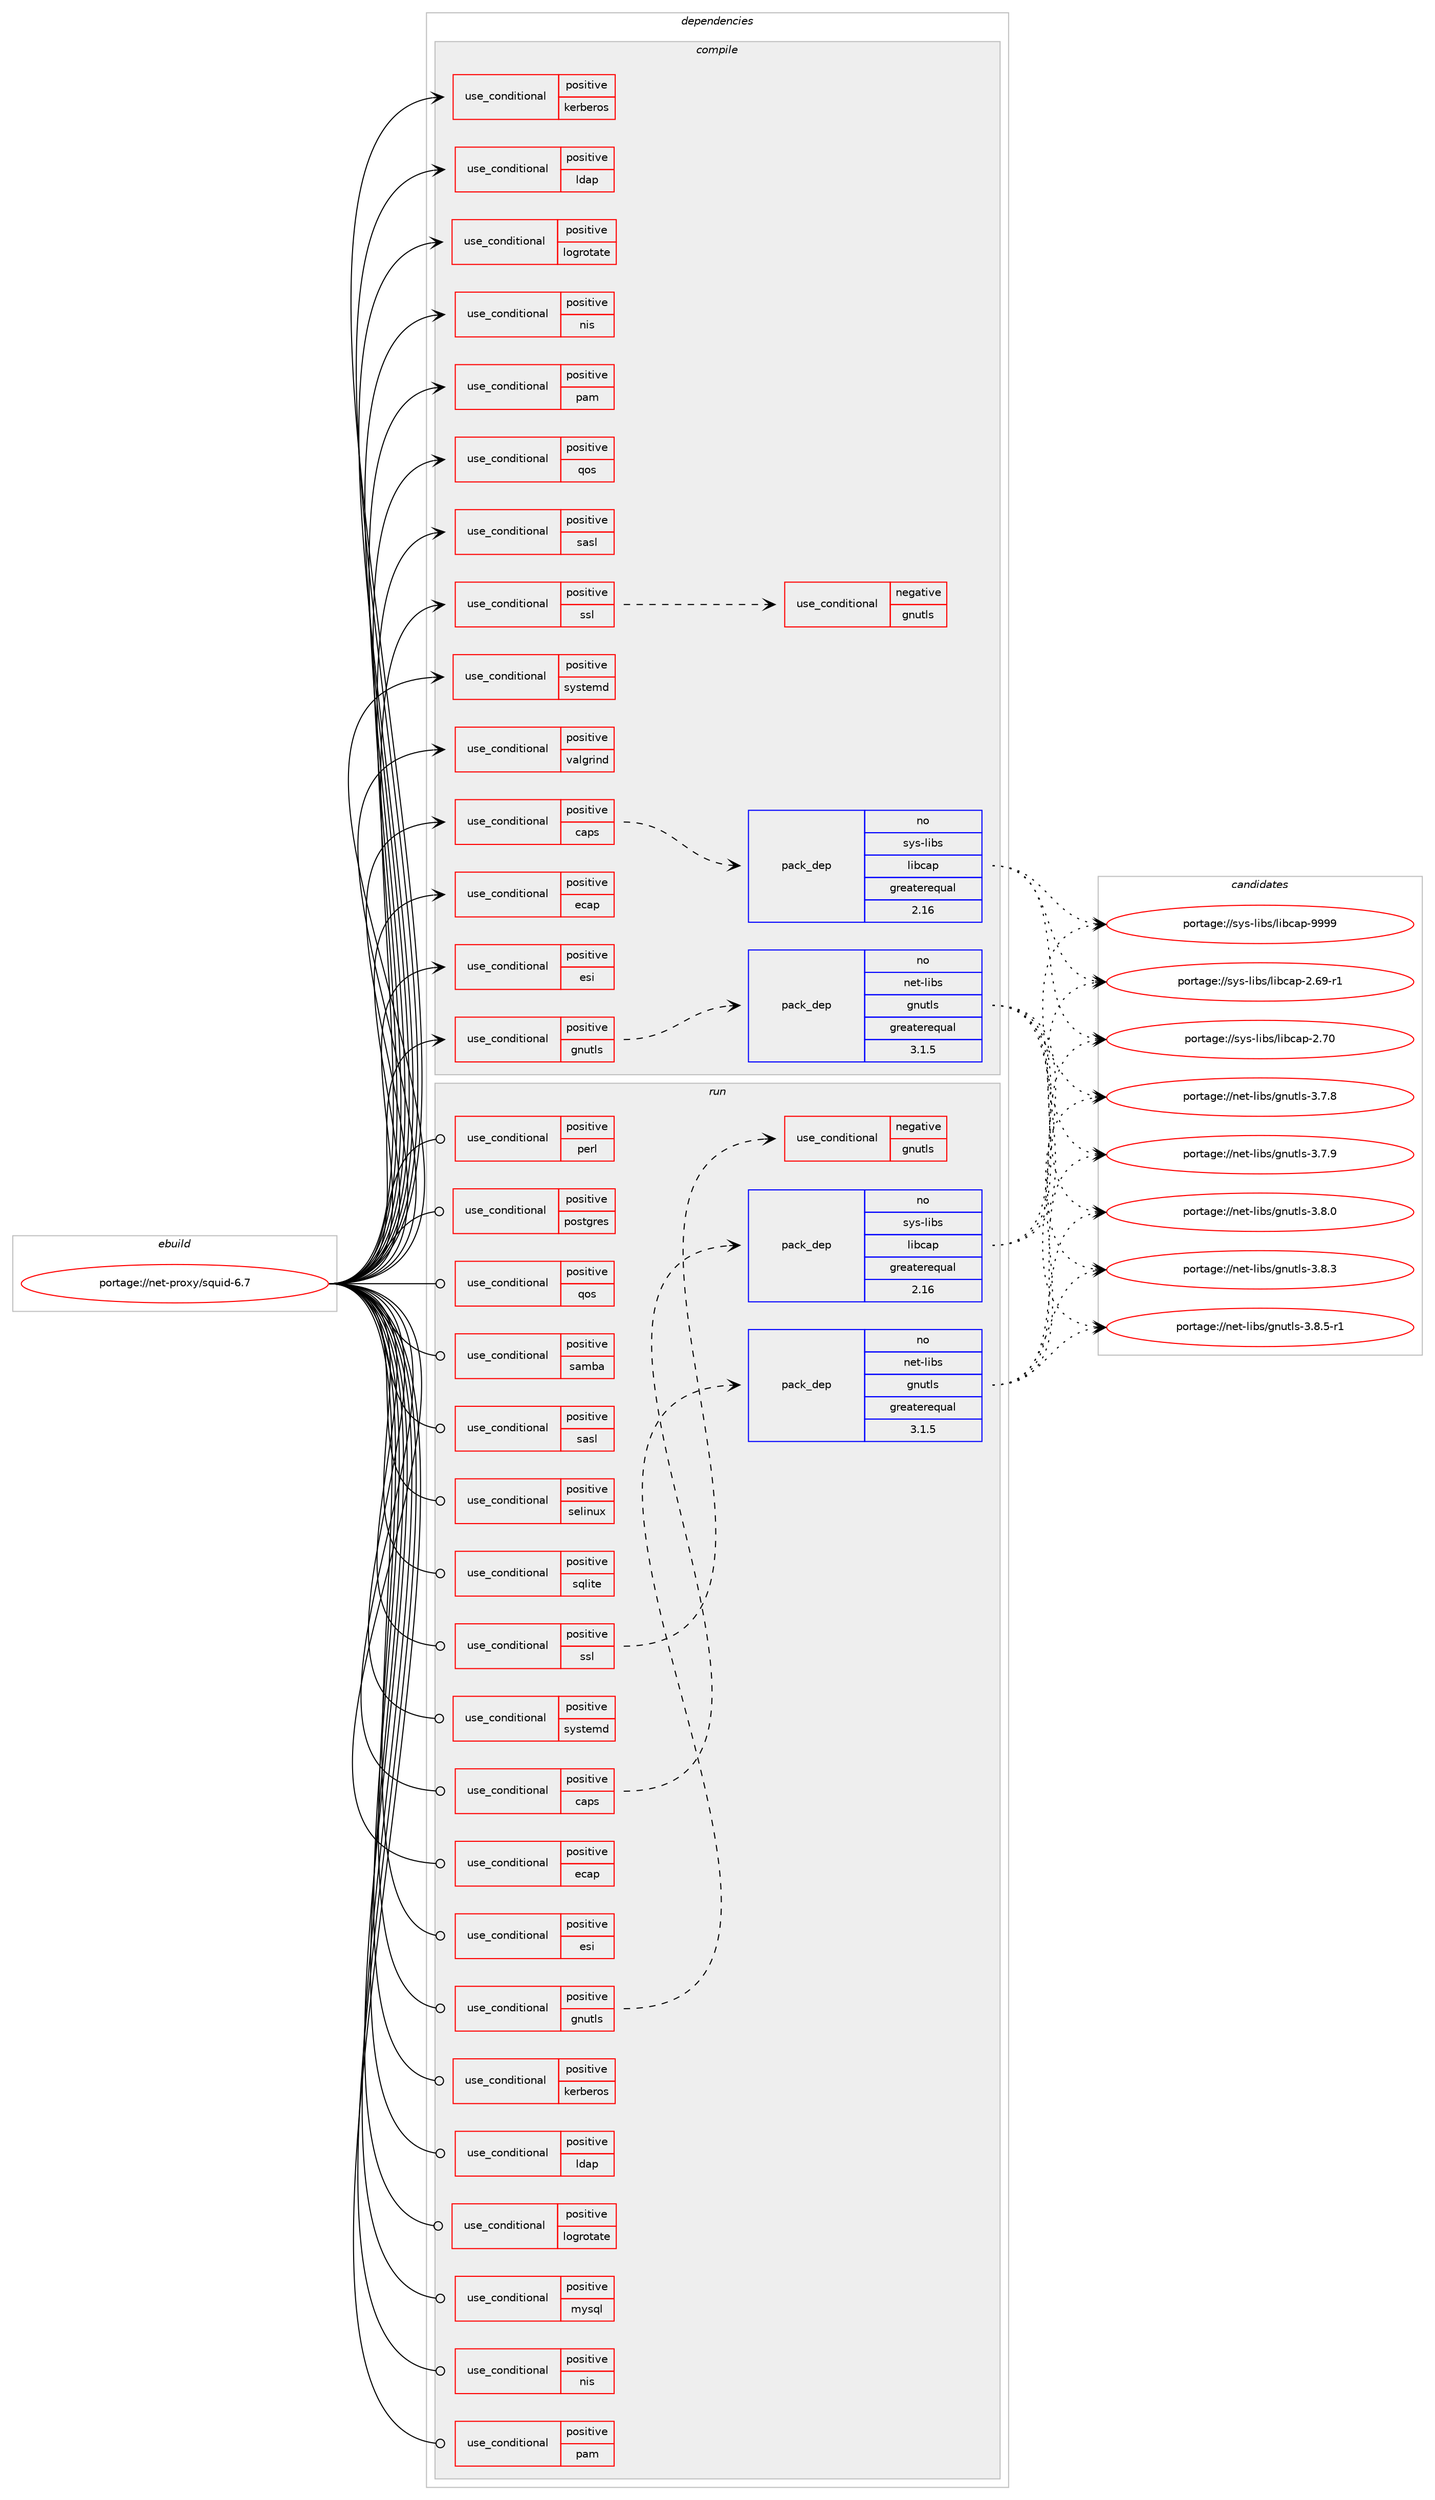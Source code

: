 digraph prolog {

# *************
# Graph options
# *************

newrank=true;
concentrate=true;
compound=true;
graph [rankdir=LR,fontname=Helvetica,fontsize=10,ranksep=1.5];#, ranksep=2.5, nodesep=0.2];
edge  [arrowhead=vee];
node  [fontname=Helvetica,fontsize=10];

# **********
# The ebuild
# **********

subgraph cluster_leftcol {
color=gray;
rank=same;
label=<<i>ebuild</i>>;
id [label="portage://net-proxy/squid-6.7", color=red, width=4, href="../net-proxy/squid-6.7.svg"];
}

# ****************
# The dependencies
# ****************

subgraph cluster_midcol {
color=gray;
label=<<i>dependencies</i>>;
subgraph cluster_compile {
fillcolor="#eeeeee";
style=filled;
label=<<i>compile</i>>;
subgraph cond99261 {
dependency194759 [label=<<TABLE BORDER="0" CELLBORDER="1" CELLSPACING="0" CELLPADDING="4"><TR><TD ROWSPAN="3" CELLPADDING="10">use_conditional</TD></TR><TR><TD>positive</TD></TR><TR><TD>caps</TD></TR></TABLE>>, shape=none, color=red];
subgraph pack92790 {
dependency194760 [label=<<TABLE BORDER="0" CELLBORDER="1" CELLSPACING="0" CELLPADDING="4" WIDTH="220"><TR><TD ROWSPAN="6" CELLPADDING="30">pack_dep</TD></TR><TR><TD WIDTH="110">no</TD></TR><TR><TD>sys-libs</TD></TR><TR><TD>libcap</TD></TR><TR><TD>greaterequal</TD></TR><TR><TD>2.16</TD></TR></TABLE>>, shape=none, color=blue];
}
dependency194759:e -> dependency194760:w [weight=20,style="dashed",arrowhead="vee"];
}
id:e -> dependency194759:w [weight=20,style="solid",arrowhead="vee"];
subgraph cond99262 {
dependency194761 [label=<<TABLE BORDER="0" CELLBORDER="1" CELLSPACING="0" CELLPADDING="4"><TR><TD ROWSPAN="3" CELLPADDING="10">use_conditional</TD></TR><TR><TD>positive</TD></TR><TR><TD>ecap</TD></TR></TABLE>>, shape=none, color=red];
# *** BEGIN UNKNOWN DEPENDENCY TYPE (TODO) ***
# dependency194761 -> package_dependency(portage://net-proxy/squid-6.7,install,no,net-libs,libecap,none,[,,],[slot(1)],[])
# *** END UNKNOWN DEPENDENCY TYPE (TODO) ***

}
id:e -> dependency194761:w [weight=20,style="solid",arrowhead="vee"];
subgraph cond99263 {
dependency194762 [label=<<TABLE BORDER="0" CELLBORDER="1" CELLSPACING="0" CELLPADDING="4"><TR><TD ROWSPAN="3" CELLPADDING="10">use_conditional</TD></TR><TR><TD>positive</TD></TR><TR><TD>esi</TD></TR></TABLE>>, shape=none, color=red];
# *** BEGIN UNKNOWN DEPENDENCY TYPE (TODO) ***
# dependency194762 -> package_dependency(portage://net-proxy/squid-6.7,install,no,dev-libs,expat,none,[,,],[],[])
# *** END UNKNOWN DEPENDENCY TYPE (TODO) ***

# *** BEGIN UNKNOWN DEPENDENCY TYPE (TODO) ***
# dependency194762 -> package_dependency(portage://net-proxy/squid-6.7,install,no,dev-libs,libxml2,none,[,,],[],[])
# *** END UNKNOWN DEPENDENCY TYPE (TODO) ***

}
id:e -> dependency194762:w [weight=20,style="solid",arrowhead="vee"];
subgraph cond99264 {
dependency194763 [label=<<TABLE BORDER="0" CELLBORDER="1" CELLSPACING="0" CELLPADDING="4"><TR><TD ROWSPAN="3" CELLPADDING="10">use_conditional</TD></TR><TR><TD>positive</TD></TR><TR><TD>gnutls</TD></TR></TABLE>>, shape=none, color=red];
subgraph pack92791 {
dependency194764 [label=<<TABLE BORDER="0" CELLBORDER="1" CELLSPACING="0" CELLPADDING="4" WIDTH="220"><TR><TD ROWSPAN="6" CELLPADDING="30">pack_dep</TD></TR><TR><TD WIDTH="110">no</TD></TR><TR><TD>net-libs</TD></TR><TR><TD>gnutls</TD></TR><TR><TD>greaterequal</TD></TR><TR><TD>3.1.5</TD></TR></TABLE>>, shape=none, color=blue];
}
dependency194763:e -> dependency194764:w [weight=20,style="dashed",arrowhead="vee"];
}
id:e -> dependency194763:w [weight=20,style="solid",arrowhead="vee"];
subgraph cond99265 {
dependency194765 [label=<<TABLE BORDER="0" CELLBORDER="1" CELLSPACING="0" CELLPADDING="4"><TR><TD ROWSPAN="3" CELLPADDING="10">use_conditional</TD></TR><TR><TD>positive</TD></TR><TR><TD>kerberos</TD></TR></TABLE>>, shape=none, color=red];
# *** BEGIN UNKNOWN DEPENDENCY TYPE (TODO) ***
# dependency194765 -> package_dependency(portage://net-proxy/squid-6.7,install,no,virtual,krb5,none,[,,],[],[])
# *** END UNKNOWN DEPENDENCY TYPE (TODO) ***

}
id:e -> dependency194765:w [weight=20,style="solid",arrowhead="vee"];
subgraph cond99266 {
dependency194766 [label=<<TABLE BORDER="0" CELLBORDER="1" CELLSPACING="0" CELLPADDING="4"><TR><TD ROWSPAN="3" CELLPADDING="10">use_conditional</TD></TR><TR><TD>positive</TD></TR><TR><TD>ldap</TD></TR></TABLE>>, shape=none, color=red];
# *** BEGIN UNKNOWN DEPENDENCY TYPE (TODO) ***
# dependency194766 -> package_dependency(portage://net-proxy/squid-6.7,install,no,net-nds,openldap,none,[,,],any_same_slot,[])
# *** END UNKNOWN DEPENDENCY TYPE (TODO) ***

}
id:e -> dependency194766:w [weight=20,style="solid",arrowhead="vee"];
subgraph cond99267 {
dependency194767 [label=<<TABLE BORDER="0" CELLBORDER="1" CELLSPACING="0" CELLPADDING="4"><TR><TD ROWSPAN="3" CELLPADDING="10">use_conditional</TD></TR><TR><TD>positive</TD></TR><TR><TD>logrotate</TD></TR></TABLE>>, shape=none, color=red];
# *** BEGIN UNKNOWN DEPENDENCY TYPE (TODO) ***
# dependency194767 -> package_dependency(portage://net-proxy/squid-6.7,install,no,app-admin,logrotate,none,[,,],[],[])
# *** END UNKNOWN DEPENDENCY TYPE (TODO) ***

}
id:e -> dependency194767:w [weight=20,style="solid",arrowhead="vee"];
subgraph cond99268 {
dependency194768 [label=<<TABLE BORDER="0" CELLBORDER="1" CELLSPACING="0" CELLPADDING="4"><TR><TD ROWSPAN="3" CELLPADDING="10">use_conditional</TD></TR><TR><TD>positive</TD></TR><TR><TD>nis</TD></TR></TABLE>>, shape=none, color=red];
# *** BEGIN UNKNOWN DEPENDENCY TYPE (TODO) ***
# dependency194768 -> package_dependency(portage://net-proxy/squid-6.7,install,no,net-libs,libtirpc,none,[,,],any_same_slot,[])
# *** END UNKNOWN DEPENDENCY TYPE (TODO) ***

# *** BEGIN UNKNOWN DEPENDENCY TYPE (TODO) ***
# dependency194768 -> package_dependency(portage://net-proxy/squid-6.7,install,no,net-libs,libnsl,none,[,,],any_same_slot,[])
# *** END UNKNOWN DEPENDENCY TYPE (TODO) ***

}
id:e -> dependency194768:w [weight=20,style="solid",arrowhead="vee"];
subgraph cond99269 {
dependency194769 [label=<<TABLE BORDER="0" CELLBORDER="1" CELLSPACING="0" CELLPADDING="4"><TR><TD ROWSPAN="3" CELLPADDING="10">use_conditional</TD></TR><TR><TD>positive</TD></TR><TR><TD>pam</TD></TR></TABLE>>, shape=none, color=red];
# *** BEGIN UNKNOWN DEPENDENCY TYPE (TODO) ***
# dependency194769 -> package_dependency(portage://net-proxy/squid-6.7,install,no,sys-libs,pam,none,[,,],[],[])
# *** END UNKNOWN DEPENDENCY TYPE (TODO) ***

}
id:e -> dependency194769:w [weight=20,style="solid",arrowhead="vee"];
subgraph cond99270 {
dependency194770 [label=<<TABLE BORDER="0" CELLBORDER="1" CELLSPACING="0" CELLPADDING="4"><TR><TD ROWSPAN="3" CELLPADDING="10">use_conditional</TD></TR><TR><TD>positive</TD></TR><TR><TD>qos</TD></TR></TABLE>>, shape=none, color=red];
# *** BEGIN UNKNOWN DEPENDENCY TYPE (TODO) ***
# dependency194770 -> package_dependency(portage://net-proxy/squid-6.7,install,no,net-libs,libnetfilter_conntrack,none,[,,],[],[])
# *** END UNKNOWN DEPENDENCY TYPE (TODO) ***

}
id:e -> dependency194770:w [weight=20,style="solid",arrowhead="vee"];
subgraph cond99271 {
dependency194771 [label=<<TABLE BORDER="0" CELLBORDER="1" CELLSPACING="0" CELLPADDING="4"><TR><TD ROWSPAN="3" CELLPADDING="10">use_conditional</TD></TR><TR><TD>positive</TD></TR><TR><TD>sasl</TD></TR></TABLE>>, shape=none, color=red];
# *** BEGIN UNKNOWN DEPENDENCY TYPE (TODO) ***
# dependency194771 -> package_dependency(portage://net-proxy/squid-6.7,install,no,dev-libs,cyrus-sasl,none,[,,],[],[])
# *** END UNKNOWN DEPENDENCY TYPE (TODO) ***

}
id:e -> dependency194771:w [weight=20,style="solid",arrowhead="vee"];
subgraph cond99272 {
dependency194772 [label=<<TABLE BORDER="0" CELLBORDER="1" CELLSPACING="0" CELLPADDING="4"><TR><TD ROWSPAN="3" CELLPADDING="10">use_conditional</TD></TR><TR><TD>positive</TD></TR><TR><TD>ssl</TD></TR></TABLE>>, shape=none, color=red];
# *** BEGIN UNKNOWN DEPENDENCY TYPE (TODO) ***
# dependency194772 -> package_dependency(portage://net-proxy/squid-6.7,install,no,dev-libs,nettle,none,[,,],any_same_slot,[])
# *** END UNKNOWN DEPENDENCY TYPE (TODO) ***

subgraph cond99273 {
dependency194773 [label=<<TABLE BORDER="0" CELLBORDER="1" CELLSPACING="0" CELLPADDING="4"><TR><TD ROWSPAN="3" CELLPADDING="10">use_conditional</TD></TR><TR><TD>negative</TD></TR><TR><TD>gnutls</TD></TR></TABLE>>, shape=none, color=red];
# *** BEGIN UNKNOWN DEPENDENCY TYPE (TODO) ***
# dependency194773 -> package_dependency(portage://net-proxy/squid-6.7,install,no,dev-libs,openssl,none,[,,],any_same_slot,[])
# *** END UNKNOWN DEPENDENCY TYPE (TODO) ***

}
dependency194772:e -> dependency194773:w [weight=20,style="dashed",arrowhead="vee"];
}
id:e -> dependency194772:w [weight=20,style="solid",arrowhead="vee"];
subgraph cond99274 {
dependency194774 [label=<<TABLE BORDER="0" CELLBORDER="1" CELLSPACING="0" CELLPADDING="4"><TR><TD ROWSPAN="3" CELLPADDING="10">use_conditional</TD></TR><TR><TD>positive</TD></TR><TR><TD>systemd</TD></TR></TABLE>>, shape=none, color=red];
# *** BEGIN UNKNOWN DEPENDENCY TYPE (TODO) ***
# dependency194774 -> package_dependency(portage://net-proxy/squid-6.7,install,no,sys-apps,systemd,none,[,,],any_same_slot,[])
# *** END UNKNOWN DEPENDENCY TYPE (TODO) ***

}
id:e -> dependency194774:w [weight=20,style="solid",arrowhead="vee"];
subgraph cond99275 {
dependency194775 [label=<<TABLE BORDER="0" CELLBORDER="1" CELLSPACING="0" CELLPADDING="4"><TR><TD ROWSPAN="3" CELLPADDING="10">use_conditional</TD></TR><TR><TD>positive</TD></TR><TR><TD>valgrind</TD></TR></TABLE>>, shape=none, color=red];
# *** BEGIN UNKNOWN DEPENDENCY TYPE (TODO) ***
# dependency194775 -> package_dependency(portage://net-proxy/squid-6.7,install,no,dev-debug,valgrind,none,[,,],[],[])
# *** END UNKNOWN DEPENDENCY TYPE (TODO) ***

}
id:e -> dependency194775:w [weight=20,style="solid",arrowhead="vee"];
# *** BEGIN UNKNOWN DEPENDENCY TYPE (TODO) ***
# id -> package_dependency(portage://net-proxy/squid-6.7,install,no,acct-group,squid,none,[,,],[],[])
# *** END UNKNOWN DEPENDENCY TYPE (TODO) ***

# *** BEGIN UNKNOWN DEPENDENCY TYPE (TODO) ***
# id -> package_dependency(portage://net-proxy/squid-6.7,install,no,acct-user,squid,none,[,,],[],[])
# *** END UNKNOWN DEPENDENCY TYPE (TODO) ***

# *** BEGIN UNKNOWN DEPENDENCY TYPE (TODO) ***
# id -> package_dependency(portage://net-proxy/squid-6.7,install,no,dev-libs,libltdl,none,[,,],[],[])
# *** END UNKNOWN DEPENDENCY TYPE (TODO) ***

# *** BEGIN UNKNOWN DEPENDENCY TYPE (TODO) ***
# id -> package_dependency(portage://net-proxy/squid-6.7,install,no,sys-libs,tdb,none,[,,],[],[])
# *** END UNKNOWN DEPENDENCY TYPE (TODO) ***

# *** BEGIN UNKNOWN DEPENDENCY TYPE (TODO) ***
# id -> package_dependency(portage://net-proxy/squid-6.7,install,no,virtual,libcrypt,none,[,,],any_same_slot,[])
# *** END UNKNOWN DEPENDENCY TYPE (TODO) ***

}
subgraph cluster_compileandrun {
fillcolor="#eeeeee";
style=filled;
label=<<i>compile and run</i>>;
}
subgraph cluster_run {
fillcolor="#eeeeee";
style=filled;
label=<<i>run</i>>;
subgraph cond99276 {
dependency194776 [label=<<TABLE BORDER="0" CELLBORDER="1" CELLSPACING="0" CELLPADDING="4"><TR><TD ROWSPAN="3" CELLPADDING="10">use_conditional</TD></TR><TR><TD>positive</TD></TR><TR><TD>caps</TD></TR></TABLE>>, shape=none, color=red];
subgraph pack92792 {
dependency194777 [label=<<TABLE BORDER="0" CELLBORDER="1" CELLSPACING="0" CELLPADDING="4" WIDTH="220"><TR><TD ROWSPAN="6" CELLPADDING="30">pack_dep</TD></TR><TR><TD WIDTH="110">no</TD></TR><TR><TD>sys-libs</TD></TR><TR><TD>libcap</TD></TR><TR><TD>greaterequal</TD></TR><TR><TD>2.16</TD></TR></TABLE>>, shape=none, color=blue];
}
dependency194776:e -> dependency194777:w [weight=20,style="dashed",arrowhead="vee"];
}
id:e -> dependency194776:w [weight=20,style="solid",arrowhead="odot"];
subgraph cond99277 {
dependency194778 [label=<<TABLE BORDER="0" CELLBORDER="1" CELLSPACING="0" CELLPADDING="4"><TR><TD ROWSPAN="3" CELLPADDING="10">use_conditional</TD></TR><TR><TD>positive</TD></TR><TR><TD>ecap</TD></TR></TABLE>>, shape=none, color=red];
# *** BEGIN UNKNOWN DEPENDENCY TYPE (TODO) ***
# dependency194778 -> package_dependency(portage://net-proxy/squid-6.7,run,no,net-libs,libecap,none,[,,],[slot(1)],[])
# *** END UNKNOWN DEPENDENCY TYPE (TODO) ***

}
id:e -> dependency194778:w [weight=20,style="solid",arrowhead="odot"];
subgraph cond99278 {
dependency194779 [label=<<TABLE BORDER="0" CELLBORDER="1" CELLSPACING="0" CELLPADDING="4"><TR><TD ROWSPAN="3" CELLPADDING="10">use_conditional</TD></TR><TR><TD>positive</TD></TR><TR><TD>esi</TD></TR></TABLE>>, shape=none, color=red];
# *** BEGIN UNKNOWN DEPENDENCY TYPE (TODO) ***
# dependency194779 -> package_dependency(portage://net-proxy/squid-6.7,run,no,dev-libs,expat,none,[,,],[],[])
# *** END UNKNOWN DEPENDENCY TYPE (TODO) ***

# *** BEGIN UNKNOWN DEPENDENCY TYPE (TODO) ***
# dependency194779 -> package_dependency(portage://net-proxy/squid-6.7,run,no,dev-libs,libxml2,none,[,,],[],[])
# *** END UNKNOWN DEPENDENCY TYPE (TODO) ***

}
id:e -> dependency194779:w [weight=20,style="solid",arrowhead="odot"];
subgraph cond99279 {
dependency194780 [label=<<TABLE BORDER="0" CELLBORDER="1" CELLSPACING="0" CELLPADDING="4"><TR><TD ROWSPAN="3" CELLPADDING="10">use_conditional</TD></TR><TR><TD>positive</TD></TR><TR><TD>gnutls</TD></TR></TABLE>>, shape=none, color=red];
subgraph pack92793 {
dependency194781 [label=<<TABLE BORDER="0" CELLBORDER="1" CELLSPACING="0" CELLPADDING="4" WIDTH="220"><TR><TD ROWSPAN="6" CELLPADDING="30">pack_dep</TD></TR><TR><TD WIDTH="110">no</TD></TR><TR><TD>net-libs</TD></TR><TR><TD>gnutls</TD></TR><TR><TD>greaterequal</TD></TR><TR><TD>3.1.5</TD></TR></TABLE>>, shape=none, color=blue];
}
dependency194780:e -> dependency194781:w [weight=20,style="dashed",arrowhead="vee"];
}
id:e -> dependency194780:w [weight=20,style="solid",arrowhead="odot"];
subgraph cond99280 {
dependency194782 [label=<<TABLE BORDER="0" CELLBORDER="1" CELLSPACING="0" CELLPADDING="4"><TR><TD ROWSPAN="3" CELLPADDING="10">use_conditional</TD></TR><TR><TD>positive</TD></TR><TR><TD>kerberos</TD></TR></TABLE>>, shape=none, color=red];
# *** BEGIN UNKNOWN DEPENDENCY TYPE (TODO) ***
# dependency194782 -> package_dependency(portage://net-proxy/squid-6.7,run,no,virtual,krb5,none,[,,],[],[])
# *** END UNKNOWN DEPENDENCY TYPE (TODO) ***

}
id:e -> dependency194782:w [weight=20,style="solid",arrowhead="odot"];
subgraph cond99281 {
dependency194783 [label=<<TABLE BORDER="0" CELLBORDER="1" CELLSPACING="0" CELLPADDING="4"><TR><TD ROWSPAN="3" CELLPADDING="10">use_conditional</TD></TR><TR><TD>positive</TD></TR><TR><TD>ldap</TD></TR></TABLE>>, shape=none, color=red];
# *** BEGIN UNKNOWN DEPENDENCY TYPE (TODO) ***
# dependency194783 -> package_dependency(portage://net-proxy/squid-6.7,run,no,net-nds,openldap,none,[,,],any_same_slot,[])
# *** END UNKNOWN DEPENDENCY TYPE (TODO) ***

}
id:e -> dependency194783:w [weight=20,style="solid",arrowhead="odot"];
subgraph cond99282 {
dependency194784 [label=<<TABLE BORDER="0" CELLBORDER="1" CELLSPACING="0" CELLPADDING="4"><TR><TD ROWSPAN="3" CELLPADDING="10">use_conditional</TD></TR><TR><TD>positive</TD></TR><TR><TD>logrotate</TD></TR></TABLE>>, shape=none, color=red];
# *** BEGIN UNKNOWN DEPENDENCY TYPE (TODO) ***
# dependency194784 -> package_dependency(portage://net-proxy/squid-6.7,run,no,app-admin,logrotate,none,[,,],[],[])
# *** END UNKNOWN DEPENDENCY TYPE (TODO) ***

}
id:e -> dependency194784:w [weight=20,style="solid",arrowhead="odot"];
subgraph cond99283 {
dependency194785 [label=<<TABLE BORDER="0" CELLBORDER="1" CELLSPACING="0" CELLPADDING="4"><TR><TD ROWSPAN="3" CELLPADDING="10">use_conditional</TD></TR><TR><TD>positive</TD></TR><TR><TD>mysql</TD></TR></TABLE>>, shape=none, color=red];
# *** BEGIN UNKNOWN DEPENDENCY TYPE (TODO) ***
# dependency194785 -> package_dependency(portage://net-proxy/squid-6.7,run,no,dev-perl,DBD-mysql,none,[,,],[],[])
# *** END UNKNOWN DEPENDENCY TYPE (TODO) ***

}
id:e -> dependency194785:w [weight=20,style="solid",arrowhead="odot"];
subgraph cond99284 {
dependency194786 [label=<<TABLE BORDER="0" CELLBORDER="1" CELLSPACING="0" CELLPADDING="4"><TR><TD ROWSPAN="3" CELLPADDING="10">use_conditional</TD></TR><TR><TD>positive</TD></TR><TR><TD>nis</TD></TR></TABLE>>, shape=none, color=red];
# *** BEGIN UNKNOWN DEPENDENCY TYPE (TODO) ***
# dependency194786 -> package_dependency(portage://net-proxy/squid-6.7,run,no,net-libs,libtirpc,none,[,,],any_same_slot,[])
# *** END UNKNOWN DEPENDENCY TYPE (TODO) ***

# *** BEGIN UNKNOWN DEPENDENCY TYPE (TODO) ***
# dependency194786 -> package_dependency(portage://net-proxy/squid-6.7,run,no,net-libs,libnsl,none,[,,],any_same_slot,[])
# *** END UNKNOWN DEPENDENCY TYPE (TODO) ***

}
id:e -> dependency194786:w [weight=20,style="solid",arrowhead="odot"];
subgraph cond99285 {
dependency194787 [label=<<TABLE BORDER="0" CELLBORDER="1" CELLSPACING="0" CELLPADDING="4"><TR><TD ROWSPAN="3" CELLPADDING="10">use_conditional</TD></TR><TR><TD>positive</TD></TR><TR><TD>pam</TD></TR></TABLE>>, shape=none, color=red];
# *** BEGIN UNKNOWN DEPENDENCY TYPE (TODO) ***
# dependency194787 -> package_dependency(portage://net-proxy/squid-6.7,run,no,sys-libs,pam,none,[,,],[],[])
# *** END UNKNOWN DEPENDENCY TYPE (TODO) ***

}
id:e -> dependency194787:w [weight=20,style="solid",arrowhead="odot"];
subgraph cond99286 {
dependency194788 [label=<<TABLE BORDER="0" CELLBORDER="1" CELLSPACING="0" CELLPADDING="4"><TR><TD ROWSPAN="3" CELLPADDING="10">use_conditional</TD></TR><TR><TD>positive</TD></TR><TR><TD>perl</TD></TR></TABLE>>, shape=none, color=red];
# *** BEGIN UNKNOWN DEPENDENCY TYPE (TODO) ***
# dependency194788 -> package_dependency(portage://net-proxy/squid-6.7,run,no,dev-lang,perl,none,[,,],[],[])
# *** END UNKNOWN DEPENDENCY TYPE (TODO) ***

}
id:e -> dependency194788:w [weight=20,style="solid",arrowhead="odot"];
subgraph cond99287 {
dependency194789 [label=<<TABLE BORDER="0" CELLBORDER="1" CELLSPACING="0" CELLPADDING="4"><TR><TD ROWSPAN="3" CELLPADDING="10">use_conditional</TD></TR><TR><TD>positive</TD></TR><TR><TD>postgres</TD></TR></TABLE>>, shape=none, color=red];
# *** BEGIN UNKNOWN DEPENDENCY TYPE (TODO) ***
# dependency194789 -> package_dependency(portage://net-proxy/squid-6.7,run,no,dev-perl,DBD-Pg,none,[,,],[],[])
# *** END UNKNOWN DEPENDENCY TYPE (TODO) ***

}
id:e -> dependency194789:w [weight=20,style="solid",arrowhead="odot"];
subgraph cond99288 {
dependency194790 [label=<<TABLE BORDER="0" CELLBORDER="1" CELLSPACING="0" CELLPADDING="4"><TR><TD ROWSPAN="3" CELLPADDING="10">use_conditional</TD></TR><TR><TD>positive</TD></TR><TR><TD>qos</TD></TR></TABLE>>, shape=none, color=red];
# *** BEGIN UNKNOWN DEPENDENCY TYPE (TODO) ***
# dependency194790 -> package_dependency(portage://net-proxy/squid-6.7,run,no,net-libs,libnetfilter_conntrack,none,[,,],[],[])
# *** END UNKNOWN DEPENDENCY TYPE (TODO) ***

}
id:e -> dependency194790:w [weight=20,style="solid",arrowhead="odot"];
subgraph cond99289 {
dependency194791 [label=<<TABLE BORDER="0" CELLBORDER="1" CELLSPACING="0" CELLPADDING="4"><TR><TD ROWSPAN="3" CELLPADDING="10">use_conditional</TD></TR><TR><TD>positive</TD></TR><TR><TD>samba</TD></TR></TABLE>>, shape=none, color=red];
# *** BEGIN UNKNOWN DEPENDENCY TYPE (TODO) ***
# dependency194791 -> package_dependency(portage://net-proxy/squid-6.7,run,no,net-fs,samba,none,[,,],[],[])
# *** END UNKNOWN DEPENDENCY TYPE (TODO) ***

}
id:e -> dependency194791:w [weight=20,style="solid",arrowhead="odot"];
subgraph cond99290 {
dependency194792 [label=<<TABLE BORDER="0" CELLBORDER="1" CELLSPACING="0" CELLPADDING="4"><TR><TD ROWSPAN="3" CELLPADDING="10">use_conditional</TD></TR><TR><TD>positive</TD></TR><TR><TD>sasl</TD></TR></TABLE>>, shape=none, color=red];
# *** BEGIN UNKNOWN DEPENDENCY TYPE (TODO) ***
# dependency194792 -> package_dependency(portage://net-proxy/squid-6.7,run,no,dev-libs,cyrus-sasl,none,[,,],[],[])
# *** END UNKNOWN DEPENDENCY TYPE (TODO) ***

}
id:e -> dependency194792:w [weight=20,style="solid",arrowhead="odot"];
subgraph cond99291 {
dependency194793 [label=<<TABLE BORDER="0" CELLBORDER="1" CELLSPACING="0" CELLPADDING="4"><TR><TD ROWSPAN="3" CELLPADDING="10">use_conditional</TD></TR><TR><TD>positive</TD></TR><TR><TD>selinux</TD></TR></TABLE>>, shape=none, color=red];
# *** BEGIN UNKNOWN DEPENDENCY TYPE (TODO) ***
# dependency194793 -> package_dependency(portage://net-proxy/squid-6.7,run,no,sec-policy,selinux-squid,none,[,,],[],[])
# *** END UNKNOWN DEPENDENCY TYPE (TODO) ***

}
id:e -> dependency194793:w [weight=20,style="solid",arrowhead="odot"];
subgraph cond99292 {
dependency194794 [label=<<TABLE BORDER="0" CELLBORDER="1" CELLSPACING="0" CELLPADDING="4"><TR><TD ROWSPAN="3" CELLPADDING="10">use_conditional</TD></TR><TR><TD>positive</TD></TR><TR><TD>sqlite</TD></TR></TABLE>>, shape=none, color=red];
# *** BEGIN UNKNOWN DEPENDENCY TYPE (TODO) ***
# dependency194794 -> package_dependency(portage://net-proxy/squid-6.7,run,no,dev-perl,DBD-SQLite,none,[,,],[],[])
# *** END UNKNOWN DEPENDENCY TYPE (TODO) ***

}
id:e -> dependency194794:w [weight=20,style="solid",arrowhead="odot"];
subgraph cond99293 {
dependency194795 [label=<<TABLE BORDER="0" CELLBORDER="1" CELLSPACING="0" CELLPADDING="4"><TR><TD ROWSPAN="3" CELLPADDING="10">use_conditional</TD></TR><TR><TD>positive</TD></TR><TR><TD>ssl</TD></TR></TABLE>>, shape=none, color=red];
# *** BEGIN UNKNOWN DEPENDENCY TYPE (TODO) ***
# dependency194795 -> package_dependency(portage://net-proxy/squid-6.7,run,no,dev-libs,nettle,none,[,,],any_same_slot,[])
# *** END UNKNOWN DEPENDENCY TYPE (TODO) ***

subgraph cond99294 {
dependency194796 [label=<<TABLE BORDER="0" CELLBORDER="1" CELLSPACING="0" CELLPADDING="4"><TR><TD ROWSPAN="3" CELLPADDING="10">use_conditional</TD></TR><TR><TD>negative</TD></TR><TR><TD>gnutls</TD></TR></TABLE>>, shape=none, color=red];
# *** BEGIN UNKNOWN DEPENDENCY TYPE (TODO) ***
# dependency194796 -> package_dependency(portage://net-proxy/squid-6.7,run,no,dev-libs,openssl,none,[,,],any_same_slot,[])
# *** END UNKNOWN DEPENDENCY TYPE (TODO) ***

}
dependency194795:e -> dependency194796:w [weight=20,style="dashed",arrowhead="vee"];
}
id:e -> dependency194795:w [weight=20,style="solid",arrowhead="odot"];
subgraph cond99295 {
dependency194797 [label=<<TABLE BORDER="0" CELLBORDER="1" CELLSPACING="0" CELLPADDING="4"><TR><TD ROWSPAN="3" CELLPADDING="10">use_conditional</TD></TR><TR><TD>positive</TD></TR><TR><TD>systemd</TD></TR></TABLE>>, shape=none, color=red];
# *** BEGIN UNKNOWN DEPENDENCY TYPE (TODO) ***
# dependency194797 -> package_dependency(portage://net-proxy/squid-6.7,run,no,sys-apps,systemd,none,[,,],any_same_slot,[])
# *** END UNKNOWN DEPENDENCY TYPE (TODO) ***

}
id:e -> dependency194797:w [weight=20,style="solid",arrowhead="odot"];
# *** BEGIN UNKNOWN DEPENDENCY TYPE (TODO) ***
# id -> package_dependency(portage://net-proxy/squid-6.7,run,no,acct-group,squid,none,[,,],[],[])
# *** END UNKNOWN DEPENDENCY TYPE (TODO) ***

# *** BEGIN UNKNOWN DEPENDENCY TYPE (TODO) ***
# id -> package_dependency(portage://net-proxy/squid-6.7,run,no,acct-user,squid,none,[,,],[],[])
# *** END UNKNOWN DEPENDENCY TYPE (TODO) ***

# *** BEGIN UNKNOWN DEPENDENCY TYPE (TODO) ***
# id -> package_dependency(portage://net-proxy/squid-6.7,run,no,dev-libs,libltdl,none,[,,],[],[])
# *** END UNKNOWN DEPENDENCY TYPE (TODO) ***

# *** BEGIN UNKNOWN DEPENDENCY TYPE (TODO) ***
# id -> package_dependency(portage://net-proxy/squid-6.7,run,no,sys-libs,tdb,none,[,,],[],[])
# *** END UNKNOWN DEPENDENCY TYPE (TODO) ***

# *** BEGIN UNKNOWN DEPENDENCY TYPE (TODO) ***
# id -> package_dependency(portage://net-proxy/squid-6.7,run,no,virtual,libcrypt,none,[,,],any_same_slot,[])
# *** END UNKNOWN DEPENDENCY TYPE (TODO) ***

}
}

# **************
# The candidates
# **************

subgraph cluster_choices {
rank=same;
color=gray;
label=<<i>candidates</i>>;

subgraph choice92790 {
color=black;
nodesep=1;
choice11512111545108105981154710810598999711245504654574511449 [label="portage://sys-libs/libcap-2.69-r1", color=red, width=4,href="../sys-libs/libcap-2.69-r1.svg"];
choice1151211154510810598115471081059899971124550465548 [label="portage://sys-libs/libcap-2.70", color=red, width=4,href="../sys-libs/libcap-2.70.svg"];
choice1151211154510810598115471081059899971124557575757 [label="portage://sys-libs/libcap-9999", color=red, width=4,href="../sys-libs/libcap-9999.svg"];
dependency194760:e -> choice11512111545108105981154710810598999711245504654574511449:w [style=dotted,weight="100"];
dependency194760:e -> choice1151211154510810598115471081059899971124550465548:w [style=dotted,weight="100"];
dependency194760:e -> choice1151211154510810598115471081059899971124557575757:w [style=dotted,weight="100"];
}
subgraph choice92791 {
color=black;
nodesep=1;
choice110101116451081059811547103110117116108115455146554656 [label="portage://net-libs/gnutls-3.7.8", color=red, width=4,href="../net-libs/gnutls-3.7.8.svg"];
choice110101116451081059811547103110117116108115455146554657 [label="portage://net-libs/gnutls-3.7.9", color=red, width=4,href="../net-libs/gnutls-3.7.9.svg"];
choice110101116451081059811547103110117116108115455146564648 [label="portage://net-libs/gnutls-3.8.0", color=red, width=4,href="../net-libs/gnutls-3.8.0.svg"];
choice110101116451081059811547103110117116108115455146564651 [label="portage://net-libs/gnutls-3.8.3", color=red, width=4,href="../net-libs/gnutls-3.8.3.svg"];
choice1101011164510810598115471031101171161081154551465646534511449 [label="portage://net-libs/gnutls-3.8.5-r1", color=red, width=4,href="../net-libs/gnutls-3.8.5-r1.svg"];
dependency194764:e -> choice110101116451081059811547103110117116108115455146554656:w [style=dotted,weight="100"];
dependency194764:e -> choice110101116451081059811547103110117116108115455146554657:w [style=dotted,weight="100"];
dependency194764:e -> choice110101116451081059811547103110117116108115455146564648:w [style=dotted,weight="100"];
dependency194764:e -> choice110101116451081059811547103110117116108115455146564651:w [style=dotted,weight="100"];
dependency194764:e -> choice1101011164510810598115471031101171161081154551465646534511449:w [style=dotted,weight="100"];
}
subgraph choice92792 {
color=black;
nodesep=1;
choice11512111545108105981154710810598999711245504654574511449 [label="portage://sys-libs/libcap-2.69-r1", color=red, width=4,href="../sys-libs/libcap-2.69-r1.svg"];
choice1151211154510810598115471081059899971124550465548 [label="portage://sys-libs/libcap-2.70", color=red, width=4,href="../sys-libs/libcap-2.70.svg"];
choice1151211154510810598115471081059899971124557575757 [label="portage://sys-libs/libcap-9999", color=red, width=4,href="../sys-libs/libcap-9999.svg"];
dependency194777:e -> choice11512111545108105981154710810598999711245504654574511449:w [style=dotted,weight="100"];
dependency194777:e -> choice1151211154510810598115471081059899971124550465548:w [style=dotted,weight="100"];
dependency194777:e -> choice1151211154510810598115471081059899971124557575757:w [style=dotted,weight="100"];
}
subgraph choice92793 {
color=black;
nodesep=1;
choice110101116451081059811547103110117116108115455146554656 [label="portage://net-libs/gnutls-3.7.8", color=red, width=4,href="../net-libs/gnutls-3.7.8.svg"];
choice110101116451081059811547103110117116108115455146554657 [label="portage://net-libs/gnutls-3.7.9", color=red, width=4,href="../net-libs/gnutls-3.7.9.svg"];
choice110101116451081059811547103110117116108115455146564648 [label="portage://net-libs/gnutls-3.8.0", color=red, width=4,href="../net-libs/gnutls-3.8.0.svg"];
choice110101116451081059811547103110117116108115455146564651 [label="portage://net-libs/gnutls-3.8.3", color=red, width=4,href="../net-libs/gnutls-3.8.3.svg"];
choice1101011164510810598115471031101171161081154551465646534511449 [label="portage://net-libs/gnutls-3.8.5-r1", color=red, width=4,href="../net-libs/gnutls-3.8.5-r1.svg"];
dependency194781:e -> choice110101116451081059811547103110117116108115455146554656:w [style=dotted,weight="100"];
dependency194781:e -> choice110101116451081059811547103110117116108115455146554657:w [style=dotted,weight="100"];
dependency194781:e -> choice110101116451081059811547103110117116108115455146564648:w [style=dotted,weight="100"];
dependency194781:e -> choice110101116451081059811547103110117116108115455146564651:w [style=dotted,weight="100"];
dependency194781:e -> choice1101011164510810598115471031101171161081154551465646534511449:w [style=dotted,weight="100"];
}
}

}
